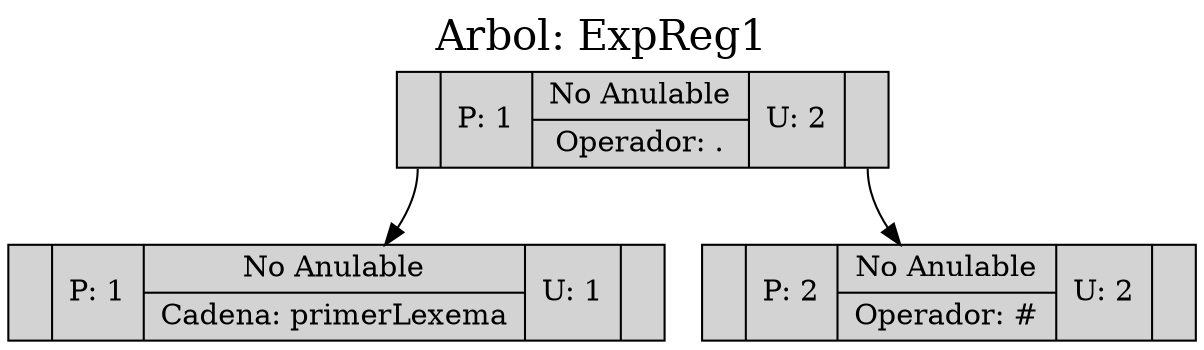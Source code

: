 digraph ARBOL { 
graph [label="Arbol: ExpReg1", labelloc=t, fontsize=20]; rankdir=TB
node[shape=record,style=filled] 
"0"[label ="<C0>|P: 1|{<C1>No Anulable|Operador: \.}|U: 2|<C2>"]; 
"2"[label ="<C0>|P: 1|{<C1>No Anulable|Cadena: primerLexema}|U: 1|<C2>"]; 
"0":C0->"2"; 
"1"[label ="<C0>|P: 2|{<C1>No Anulable|Operador: \#}|U: 2|<C2>"]; 
"0":C2->"1"; 

}